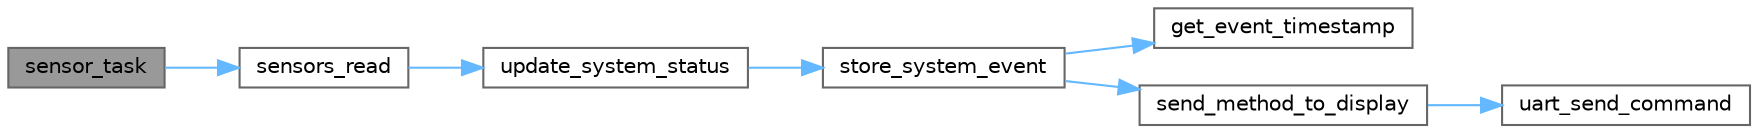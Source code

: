 digraph "sensor_task"
{
 // LATEX_PDF_SIZE
  bgcolor="transparent";
  edge [fontname=Helvetica,fontsize=10,labelfontname=Helvetica,labelfontsize=10];
  node [fontname=Helvetica,fontsize=10,shape=box,height=0.2,width=0.4];
  rankdir="LR";
  Node1 [id="Node000001",label="sensor_task",height=0.2,width=0.4,color="gray40", fillcolor="grey60", style="filled", fontcolor="black",tooltip="Wrapper function for the sensor task."];
  Node1 -> Node2 [id="edge1_Node000001_Node000002",color="steelblue1",style="solid",tooltip=" "];
  Node2 [id="Node000002",label="sensors_read",height=0.2,width=0.4,color="grey40", fillcolor="white", style="filled",URL="$sensors_8c.html#a9456bf17ccbaf37989d9a869c891a294",tooltip="Read sensor data. This function reads the current values from the pressure and temperature sensors...."];
  Node2 -> Node3 [id="edge2_Node000002_Node000003",color="steelblue1",style="solid",tooltip=" "];
  Node3 [id="Node000003",label="update_system_status",height=0.2,width=0.4,color="grey40", fillcolor="white", style="filled",URL="$system_8c.html#a012f23b509b22ea369b2f708e3d15330",tooltip="Updates the system status based on sensor data."];
  Node3 -> Node4 [id="edge3_Node000003_Node000004",color="steelblue1",style="solid",tooltip=" "];
  Node4 [id="Node000004",label="store_system_event",height=0.2,width=0.4,color="grey40", fillcolor="white", style="filled",URL="$system_8c.html#add779b9d830853ab883651b998ad43d8",tooltip="Stores a system event in the event log."];
  Node4 -> Node5 [id="edge4_Node000004_Node000005",color="steelblue1",style="solid",tooltip=" "];
  Node5 [id="Node000005",label="get_event_timestamp",height=0.2,width=0.4,color="grey40", fillcolor="white", style="filled",URL="$time__manager_8c.html#a7219d3bd77a4384411b452afbe1874ac",tooltip="Gets the current event timestamp."];
  Node4 -> Node6 [id="edge5_Node000004_Node000006",color="steelblue1",style="solid",tooltip=" "];
  Node6 [id="Node000006",label="send_method_to_display",height=0.2,width=0.4,color="grey40", fillcolor="white", style="filled",URL="$serial__send_8c.html#ab370b65d42bfe89671d6895bd06849a0",tooltip="Sends a method call to an object on the Nextion display."];
  Node6 -> Node7 [id="edge6_Node000006_Node000007",color="steelblue1",style="solid",tooltip=" "];
  Node7 [id="Node000007",label="uart_send_command",height=0.2,width=0.4,color="grey40", fillcolor="white", style="filled",URL="$serial__send_8c.html#a396d4a4f67f557de2870d2c47d9a7103",tooltip="Sends the termination command to the Nextion display."];
}
